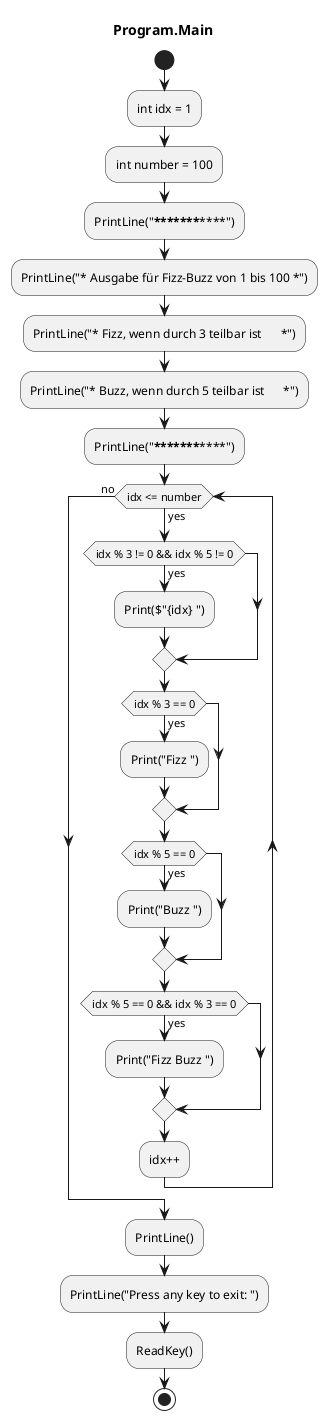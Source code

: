 @startuml Program.Main
title Program.Main
start
:int idx = 1;
:int number = 100;
:PrintLine("***************************************");
:PrintLine("* Ausgabe für Fizz-Buzz von 1 bis 100 *");
:PrintLine("* Fizz, wenn durch 3 teilbar ist      *");
:PrintLine("* Buzz, wenn durch 5 teilbar ist      *");
:PrintLine("***************************************");
while (idx <= number) is (yes)
    if (idx % 3 != 0 && idx % 5 != 0) then (yes)
        :Print($"{idx} ");
    endif
    if (idx % 3 == 0) then (yes)
        :Print("Fizz ");
    endif
    if (idx % 5 == 0) then (yes)
        :Print("Buzz ");
    endif
    if (idx % 5 == 0 && idx % 3 == 0) then (yes)
        :Print("Fizz Buzz ");
    endif
    :idx++;
endwhile (no)
:PrintLine();
:PrintLine("Press any key to exit: ");
:ReadKey();
stop
@enduml
